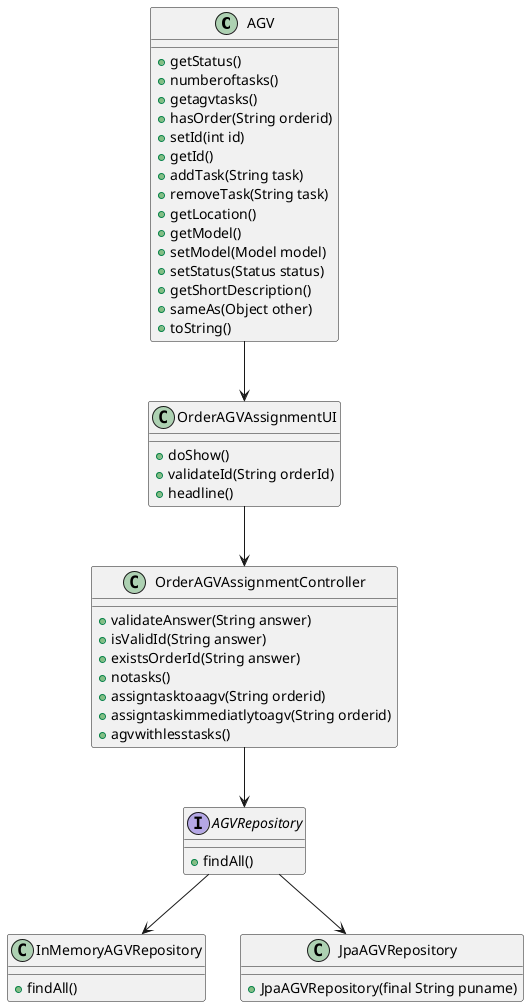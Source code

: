 @startuml


AGV --> OrderAGVAssignmentUI
OrderAGVAssignmentUI --> OrderAGVAssignmentController
OrderAGVAssignmentController --> AGVRepository
AGVRepository --> InMemoryAGVRepository
AGVRepository --> JpaAGVRepository



class AGV{
 +getStatus()
 +numberoftasks()
 +getagvtasks()
 +hasOrder(String orderid)
 +setId(int id)
 +getId()
 +addTask(String task)
 +removeTask(String task)
 +getLocation()
 +getModel()
 +setModel(Model model)
 +setStatus(Status status)
 +getShortDescription()
 +sameAs(Object other)
 +toString()
 }


class OrderAGVAssignmentController{
 +validateAnswer(String answer)
 +isValidId(String answer)
 +existsOrderId(String answer)
 +notasks()
 +assigntasktoaagv(String orderid)
 +assigntaskimmediatlytoagv(String orderid)
 +agvwithlesstasks()
}

Interface AGVRepository{
 +findAll()
}

class OrderAGVAssignmentUI{
 +doShow()
 +validateId(String orderId)
 +headline()
}

class JpaAGVRepository{
 +JpaAGVRepository(final String puname)
}

class InMemoryAGVRepository{
    +findAll()
}

@enduml